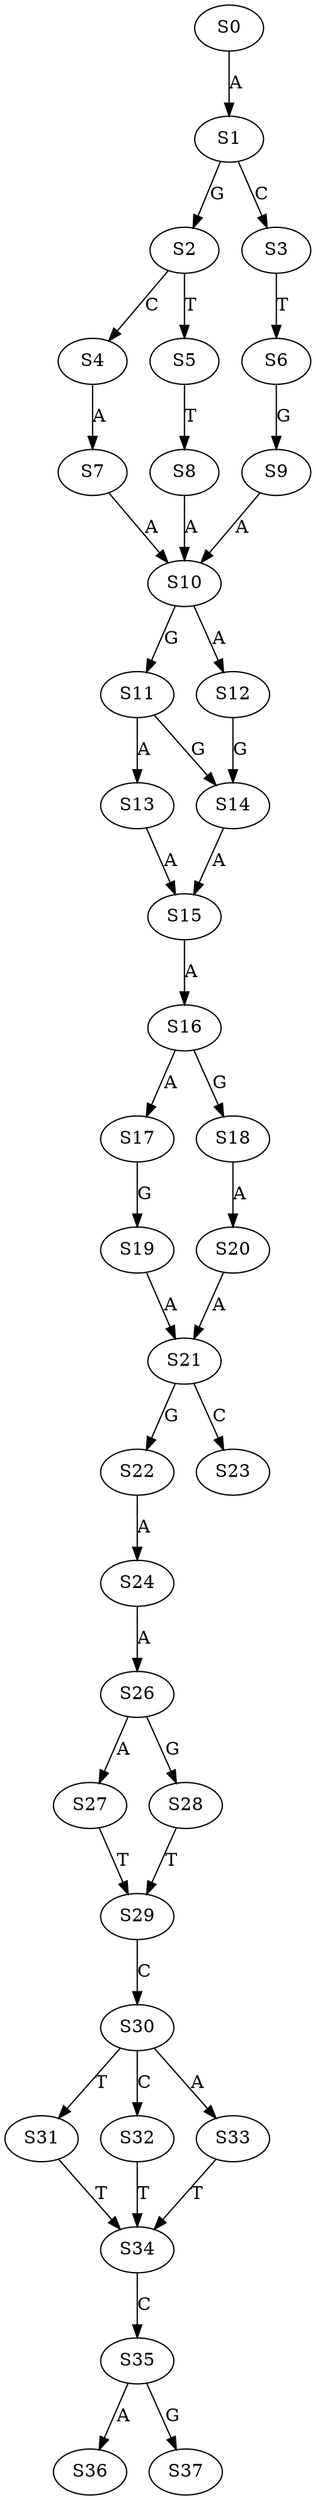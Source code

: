 strict digraph  {
	S0 -> S1 [ label = A ];
	S1 -> S2 [ label = G ];
	S1 -> S3 [ label = C ];
	S2 -> S4 [ label = C ];
	S2 -> S5 [ label = T ];
	S3 -> S6 [ label = T ];
	S4 -> S7 [ label = A ];
	S5 -> S8 [ label = T ];
	S6 -> S9 [ label = G ];
	S7 -> S10 [ label = A ];
	S8 -> S10 [ label = A ];
	S9 -> S10 [ label = A ];
	S10 -> S11 [ label = G ];
	S10 -> S12 [ label = A ];
	S11 -> S13 [ label = A ];
	S11 -> S14 [ label = G ];
	S12 -> S14 [ label = G ];
	S13 -> S15 [ label = A ];
	S14 -> S15 [ label = A ];
	S15 -> S16 [ label = A ];
	S16 -> S17 [ label = A ];
	S16 -> S18 [ label = G ];
	S17 -> S19 [ label = G ];
	S18 -> S20 [ label = A ];
	S19 -> S21 [ label = A ];
	S20 -> S21 [ label = A ];
	S21 -> S22 [ label = G ];
	S21 -> S23 [ label = C ];
	S22 -> S24 [ label = A ];
	S24 -> S26 [ label = A ];
	S26 -> S27 [ label = A ];
	S26 -> S28 [ label = G ];
	S27 -> S29 [ label = T ];
	S28 -> S29 [ label = T ];
	S29 -> S30 [ label = C ];
	S30 -> S31 [ label = T ];
	S30 -> S32 [ label = C ];
	S30 -> S33 [ label = A ];
	S31 -> S34 [ label = T ];
	S32 -> S34 [ label = T ];
	S33 -> S34 [ label = T ];
	S34 -> S35 [ label = C ];
	S35 -> S36 [ label = A ];
	S35 -> S37 [ label = G ];
}

